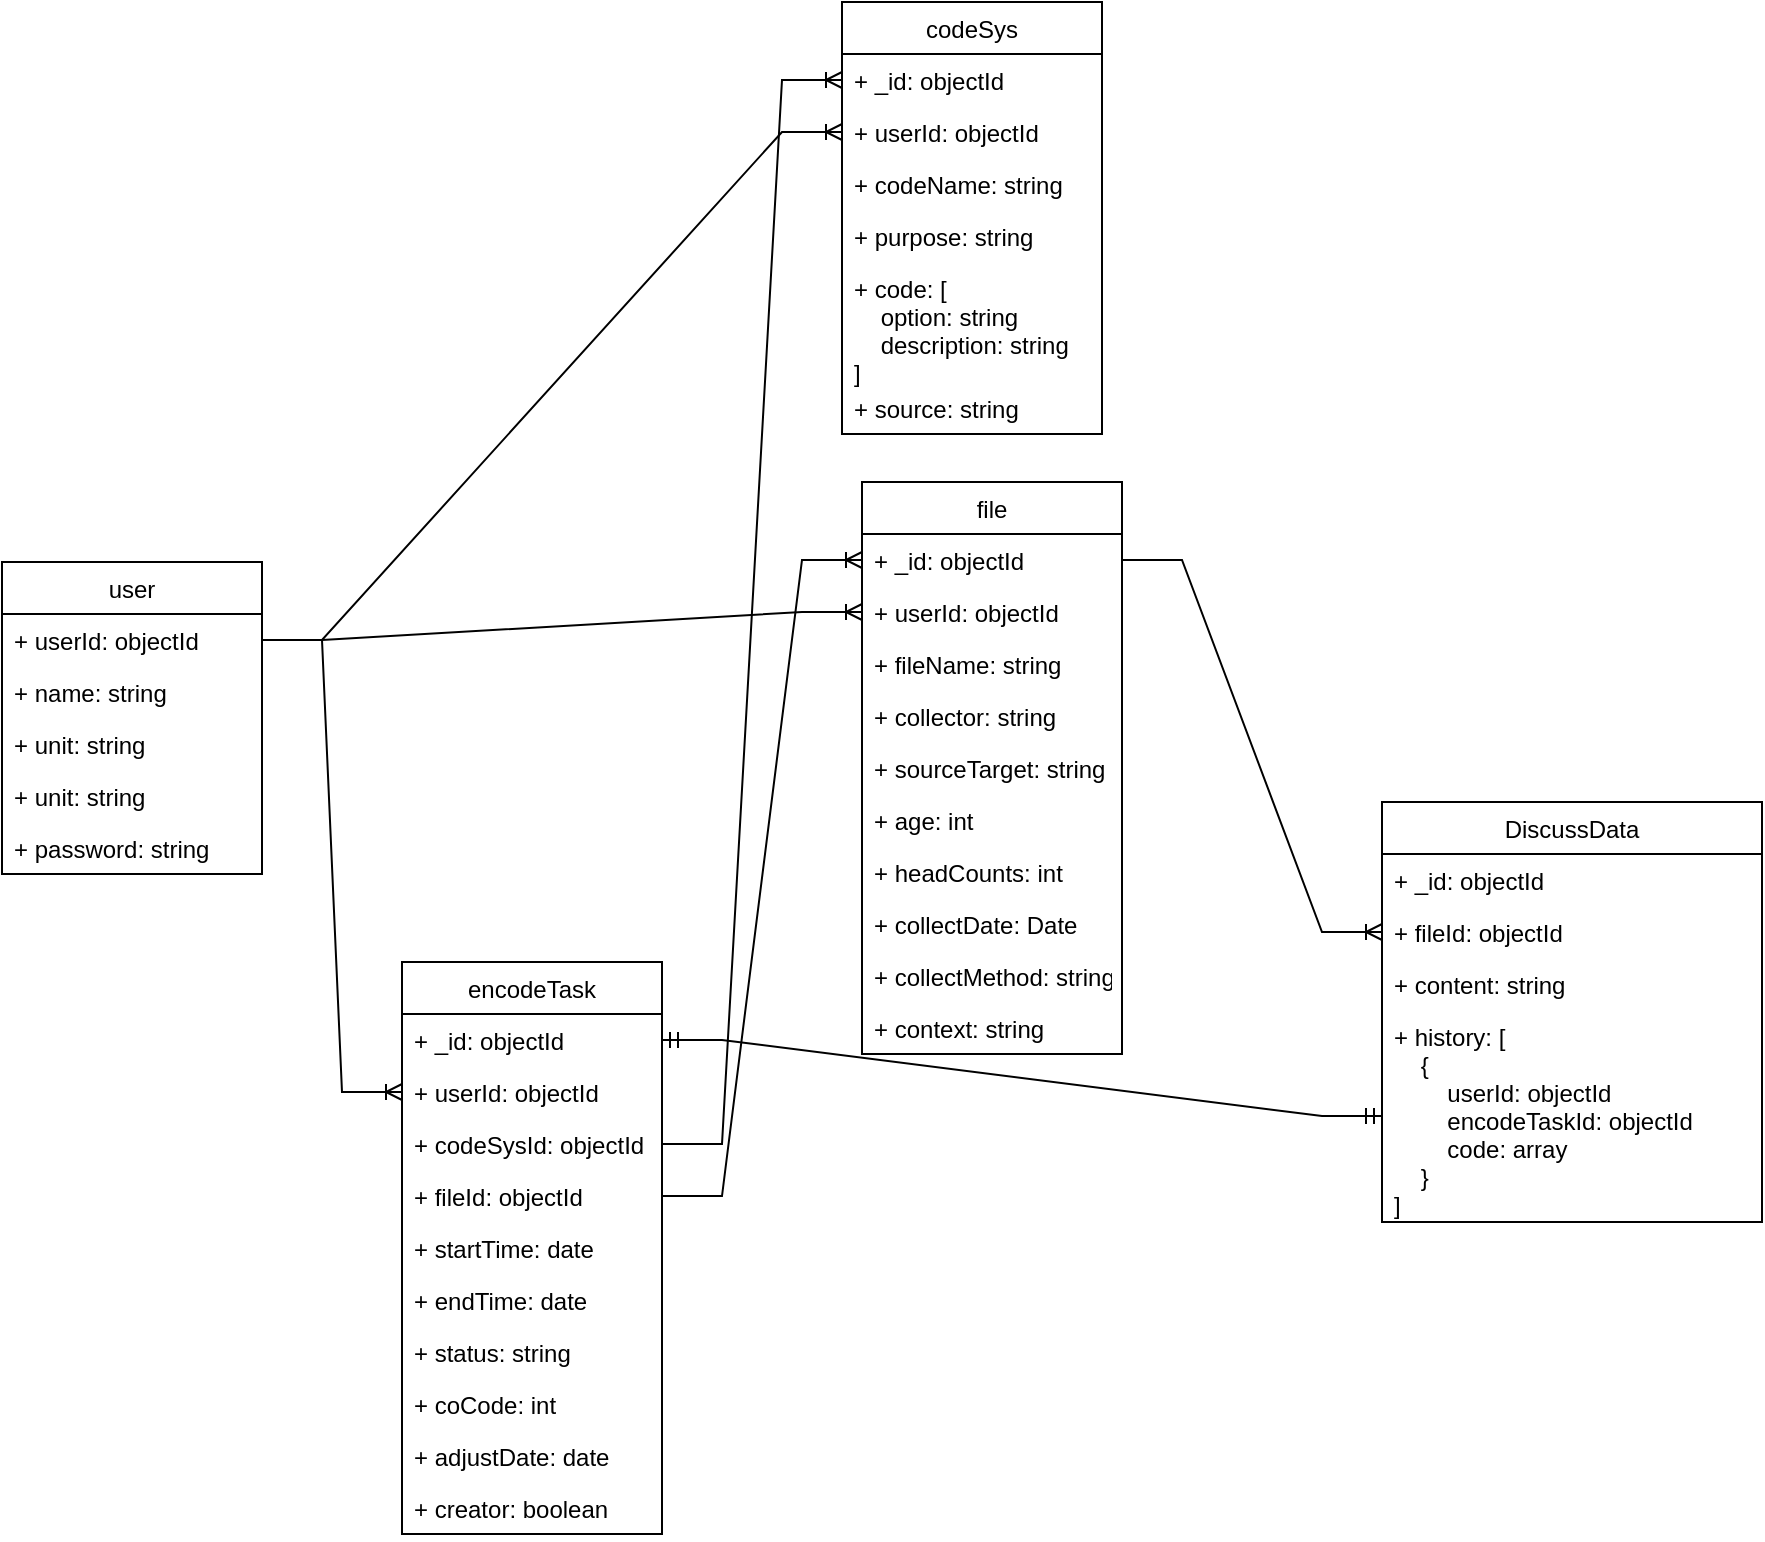 <mxfile version="16.6.6" type="device"><diagram id="9LtvtnK_vuD1qdR1Dt2F" name="Page-1"><mxGraphModel dx="1351" dy="2353" grid="1" gridSize="10" guides="1" tooltips="1" connect="1" arrows="1" fold="1" page="1" pageScale="1" pageWidth="1200" pageHeight="1600" math="0" shadow="0"><root><mxCell id="0"/><mxCell id="1" parent="0"/><mxCell id="lstrB5G8pz6xByOhNZ_a-1" value="user" style="swimlane;fontStyle=0;childLayout=stackLayout;horizontal=1;startSize=26;fillColor=none;horizontalStack=0;resizeParent=1;resizeParentMax=0;resizeLast=0;collapsible=1;marginBottom=0;" parent="1" vertex="1"><mxGeometry x="170" y="-360" width="130" height="156" as="geometry"><mxRectangle x="170" y="-360" width="60" height="26" as="alternateBounds"/></mxGeometry></mxCell><mxCell id="ur15PfgtXICbPJW2Xm9g-8" value="+ userId: objectId" style="text;strokeColor=none;fillColor=none;align=left;verticalAlign=top;spacingLeft=4;spacingRight=4;overflow=hidden;rotatable=0;points=[[0,0.5],[1,0.5]];portConstraint=eastwest;" parent="lstrB5G8pz6xByOhNZ_a-1" vertex="1"><mxGeometry y="26" width="130" height="26" as="geometry"/></mxCell><mxCell id="lstrB5G8pz6xByOhNZ_a-2" value="+ name: string" style="text;strokeColor=none;fillColor=none;align=left;verticalAlign=top;spacingLeft=4;spacingRight=4;overflow=hidden;rotatable=0;points=[[0,0.5],[1,0.5]];portConstraint=eastwest;" parent="lstrB5G8pz6xByOhNZ_a-1" vertex="1"><mxGeometry y="52" width="130" height="26" as="geometry"/></mxCell><mxCell id="lstrB5G8pz6xByOhNZ_a-6" value="+ unit: string" style="text;strokeColor=none;fillColor=none;align=left;verticalAlign=top;spacingLeft=4;spacingRight=4;overflow=hidden;rotatable=0;points=[[0,0.5],[1,0.5]];portConstraint=eastwest;" parent="lstrB5G8pz6xByOhNZ_a-1" vertex="1"><mxGeometry y="78" width="130" height="26" as="geometry"/></mxCell><mxCell id="lstrB5G8pz6xByOhNZ_a-3" value="+ unit: string" style="text;strokeColor=none;fillColor=none;align=left;verticalAlign=top;spacingLeft=4;spacingRight=4;overflow=hidden;rotatable=0;points=[[0,0.5],[1,0.5]];portConstraint=eastwest;" parent="lstrB5G8pz6xByOhNZ_a-1" vertex="1"><mxGeometry y="104" width="130" height="26" as="geometry"/></mxCell><mxCell id="lstrB5G8pz6xByOhNZ_a-5" value="+ password: string" style="text;strokeColor=none;fillColor=none;align=left;verticalAlign=top;spacingLeft=4;spacingRight=4;overflow=hidden;rotatable=0;points=[[0,0.5],[1,0.5]];portConstraint=eastwest;" parent="lstrB5G8pz6xByOhNZ_a-1" vertex="1"><mxGeometry y="130" width="130" height="26" as="geometry"/></mxCell><mxCell id="lstrB5G8pz6xByOhNZ_a-7" value="file" style="swimlane;fontStyle=0;childLayout=stackLayout;horizontal=1;startSize=26;fillColor=none;horizontalStack=0;resizeParent=1;resizeParentMax=0;resizeLast=0;collapsible=1;marginBottom=0;" parent="1" vertex="1"><mxGeometry x="600" y="-400" width="130" height="286" as="geometry"><mxRectangle x="170" y="-360" width="60" height="26" as="alternateBounds"/></mxGeometry></mxCell><mxCell id="ur15PfgtXICbPJW2Xm9g-9" value="+ _id: objectId" style="text;strokeColor=none;fillColor=none;align=left;verticalAlign=top;spacingLeft=4;spacingRight=4;overflow=hidden;rotatable=0;points=[[0,0.5],[1,0.5]];portConstraint=eastwest;" parent="lstrB5G8pz6xByOhNZ_a-7" vertex="1"><mxGeometry y="26" width="130" height="26" as="geometry"/></mxCell><mxCell id="lstrB5G8pz6xByOhNZ_a-8" value="+ userId: objectId" style="text;strokeColor=none;fillColor=none;align=left;verticalAlign=top;spacingLeft=4;spacingRight=4;overflow=hidden;rotatable=0;points=[[0,0.5],[1,0.5]];portConstraint=eastwest;" parent="lstrB5G8pz6xByOhNZ_a-7" vertex="1"><mxGeometry y="52" width="130" height="26" as="geometry"/></mxCell><mxCell id="lstrB5G8pz6xByOhNZ_a-9" value="+ fileName: string" style="text;strokeColor=none;fillColor=none;align=left;verticalAlign=top;spacingLeft=4;spacingRight=4;overflow=hidden;rotatable=0;points=[[0,0.5],[1,0.5]];portConstraint=eastwest;" parent="lstrB5G8pz6xByOhNZ_a-7" vertex="1"><mxGeometry y="78" width="130" height="26" as="geometry"/></mxCell><mxCell id="lstrB5G8pz6xByOhNZ_a-10" value="+ collector: string" style="text;strokeColor=none;fillColor=none;align=left;verticalAlign=top;spacingLeft=4;spacingRight=4;overflow=hidden;rotatable=0;points=[[0,0.5],[1,0.5]];portConstraint=eastwest;" parent="lstrB5G8pz6xByOhNZ_a-7" vertex="1"><mxGeometry y="104" width="130" height="26" as="geometry"/></mxCell><mxCell id="lstrB5G8pz6xByOhNZ_a-11" value="+ sourceTarget: string" style="text;strokeColor=none;fillColor=none;align=left;verticalAlign=top;spacingLeft=4;spacingRight=4;overflow=hidden;rotatable=0;points=[[0,0.5],[1,0.5]];portConstraint=eastwest;" parent="lstrB5G8pz6xByOhNZ_a-7" vertex="1"><mxGeometry y="130" width="130" height="26" as="geometry"/></mxCell><mxCell id="lstrB5G8pz6xByOhNZ_a-12" value="+ age: int" style="text;strokeColor=none;fillColor=none;align=left;verticalAlign=top;spacingLeft=4;spacingRight=4;overflow=hidden;rotatable=0;points=[[0,0.5],[1,0.5]];portConstraint=eastwest;" parent="lstrB5G8pz6xByOhNZ_a-7" vertex="1"><mxGeometry y="156" width="130" height="26" as="geometry"/></mxCell><mxCell id="lstrB5G8pz6xByOhNZ_a-13" value="+ headCounts: int" style="text;strokeColor=none;fillColor=none;align=left;verticalAlign=top;spacingLeft=4;spacingRight=4;overflow=hidden;rotatable=0;points=[[0,0.5],[1,0.5]];portConstraint=eastwest;" parent="lstrB5G8pz6xByOhNZ_a-7" vertex="1"><mxGeometry y="182" width="130" height="26" as="geometry"/></mxCell><mxCell id="lstrB5G8pz6xByOhNZ_a-14" value="+ collectDate: Date" style="text;strokeColor=none;fillColor=none;align=left;verticalAlign=top;spacingLeft=4;spacingRight=4;overflow=hidden;rotatable=0;points=[[0,0.5],[1,0.5]];portConstraint=eastwest;" parent="lstrB5G8pz6xByOhNZ_a-7" vertex="1"><mxGeometry y="208" width="130" height="26" as="geometry"/></mxCell><mxCell id="lstrB5G8pz6xByOhNZ_a-15" value="+ collectMethod: string" style="text;strokeColor=none;fillColor=none;align=left;verticalAlign=top;spacingLeft=4;spacingRight=4;overflow=hidden;rotatable=0;points=[[0,0.5],[1,0.5]];portConstraint=eastwest;" parent="lstrB5G8pz6xByOhNZ_a-7" vertex="1"><mxGeometry y="234" width="130" height="26" as="geometry"/></mxCell><mxCell id="lstrB5G8pz6xByOhNZ_a-16" value="+ context: string" style="text;strokeColor=none;fillColor=none;align=left;verticalAlign=top;spacingLeft=4;spacingRight=4;overflow=hidden;rotatable=0;points=[[0,0.5],[1,0.5]];portConstraint=eastwest;" parent="lstrB5G8pz6xByOhNZ_a-7" vertex="1"><mxGeometry y="260" width="130" height="26" as="geometry"/></mxCell><mxCell id="ur15PfgtXICbPJW2Xm9g-2" value="" style="edgeStyle=entityRelationEdgeStyle;fontSize=12;html=1;endArrow=ERoneToMany;rounded=0;exitX=1;exitY=0.5;exitDx=0;exitDy=0;entryX=0;entryY=0.5;entryDx=0;entryDy=0;" parent="1" source="ur15PfgtXICbPJW2Xm9g-8" target="lstrB5G8pz6xByOhNZ_a-8" edge="1"><mxGeometry width="100" height="100" relative="1" as="geometry"><mxPoint x="290" y="-140" as="sourcePoint"/><mxPoint x="410" y="-260" as="targetPoint"/></mxGeometry></mxCell><mxCell id="ur15PfgtXICbPJW2Xm9g-10" value="codeSys" style="swimlane;fontStyle=0;childLayout=stackLayout;horizontal=1;startSize=26;fillColor=none;horizontalStack=0;resizeParent=1;resizeParentMax=0;resizeLast=0;collapsible=1;marginBottom=0;" parent="1" vertex="1"><mxGeometry x="590" y="-640" width="130" height="216" as="geometry"><mxRectangle x="170" y="-360" width="60" height="26" as="alternateBounds"/></mxGeometry></mxCell><mxCell id="ur15PfgtXICbPJW2Xm9g-11" value="+ _id: objectId" style="text;strokeColor=none;fillColor=none;align=left;verticalAlign=top;spacingLeft=4;spacingRight=4;overflow=hidden;rotatable=0;points=[[0,0.5],[1,0.5]];portConstraint=eastwest;" parent="ur15PfgtXICbPJW2Xm9g-10" vertex="1"><mxGeometry y="26" width="130" height="26" as="geometry"/></mxCell><mxCell id="ur15PfgtXICbPJW2Xm9g-12" value="+ userId: objectId" style="text;strokeColor=none;fillColor=none;align=left;verticalAlign=top;spacingLeft=4;spacingRight=4;overflow=hidden;rotatable=0;points=[[0,0.5],[1,0.5]];portConstraint=eastwest;" parent="ur15PfgtXICbPJW2Xm9g-10" vertex="1"><mxGeometry y="52" width="130" height="26" as="geometry"/></mxCell><mxCell id="ur15PfgtXICbPJW2Xm9g-13" value="+ codeName: string" style="text;strokeColor=none;fillColor=none;align=left;verticalAlign=top;spacingLeft=4;spacingRight=4;overflow=hidden;rotatable=0;points=[[0,0.5],[1,0.5]];portConstraint=eastwest;" parent="ur15PfgtXICbPJW2Xm9g-10" vertex="1"><mxGeometry y="78" width="130" height="26" as="geometry"/></mxCell><mxCell id="ur15PfgtXICbPJW2Xm9g-14" value="+ purpose: string" style="text;strokeColor=none;fillColor=none;align=left;verticalAlign=top;spacingLeft=4;spacingRight=4;overflow=hidden;rotatable=0;points=[[0,0.5],[1,0.5]];portConstraint=eastwest;" parent="ur15PfgtXICbPJW2Xm9g-10" vertex="1"><mxGeometry y="104" width="130" height="26" as="geometry"/></mxCell><mxCell id="ur15PfgtXICbPJW2Xm9g-15" value="+ code: [&#10;    option: string&#10;    description: string&#10;]" style="text;strokeColor=none;fillColor=none;align=left;verticalAlign=top;spacingLeft=4;spacingRight=4;overflow=hidden;rotatable=0;points=[[0,0.5],[1,0.5]];portConstraint=eastwest;" parent="ur15PfgtXICbPJW2Xm9g-10" vertex="1"><mxGeometry y="130" width="130" height="60" as="geometry"/></mxCell><mxCell id="ur15PfgtXICbPJW2Xm9g-16" value="+ source: string" style="text;strokeColor=none;fillColor=none;align=left;verticalAlign=top;spacingLeft=4;spacingRight=4;overflow=hidden;rotatable=0;points=[[0,0.5],[1,0.5]];portConstraint=eastwest;" parent="ur15PfgtXICbPJW2Xm9g-10" vertex="1"><mxGeometry y="190" width="130" height="26" as="geometry"/></mxCell><mxCell id="ur15PfgtXICbPJW2Xm9g-21" value="" style="edgeStyle=entityRelationEdgeStyle;fontSize=12;html=1;endArrow=ERoneToMany;rounded=0;exitX=1;exitY=0.5;exitDx=0;exitDy=0;entryX=0;entryY=0.5;entryDx=0;entryDy=0;" parent="1" source="ur15PfgtXICbPJW2Xm9g-8" target="ur15PfgtXICbPJW2Xm9g-12" edge="1"><mxGeometry width="100" height="100" relative="1" as="geometry"><mxPoint x="310" y="-311.0" as="sourcePoint"/><mxPoint x="370" y="-450" as="targetPoint"/></mxGeometry></mxCell><mxCell id="SkZlb1zQegsPxp5bSkNd-1" value="encodeTask" style="swimlane;fontStyle=0;childLayout=stackLayout;horizontal=1;startSize=26;fillColor=none;horizontalStack=0;resizeParent=1;resizeParentMax=0;resizeLast=0;collapsible=1;marginBottom=0;" parent="1" vertex="1"><mxGeometry x="370" y="-160" width="130" height="286" as="geometry"><mxRectangle x="360" y="-240" width="60" height="26" as="alternateBounds"/></mxGeometry></mxCell><mxCell id="SkZlb1zQegsPxp5bSkNd-2" value="+ _id: objectId" style="text;strokeColor=none;fillColor=none;align=left;verticalAlign=top;spacingLeft=4;spacingRight=4;overflow=hidden;rotatable=0;points=[[0,0.5],[1,0.5]];portConstraint=eastwest;" parent="SkZlb1zQegsPxp5bSkNd-1" vertex="1"><mxGeometry y="26" width="130" height="26" as="geometry"/></mxCell><mxCell id="SkZlb1zQegsPxp5bSkNd-3" value="+ userId: objectId" style="text;strokeColor=none;fillColor=none;align=left;verticalAlign=top;spacingLeft=4;spacingRight=4;overflow=hidden;rotatable=0;points=[[0,0.5],[1,0.5]];portConstraint=eastwest;" parent="SkZlb1zQegsPxp5bSkNd-1" vertex="1"><mxGeometry y="52" width="130" height="26" as="geometry"/></mxCell><mxCell id="wevNexDNTHu1LZIKQSSb-1" value="+ codeSysId: objectId" style="text;strokeColor=none;fillColor=none;align=left;verticalAlign=top;spacingLeft=4;spacingRight=4;overflow=hidden;rotatable=0;points=[[0,0.5],[1,0.5]];portConstraint=eastwest;" vertex="1" parent="SkZlb1zQegsPxp5bSkNd-1"><mxGeometry y="78" width="130" height="26" as="geometry"/></mxCell><mxCell id="SkZlb1zQegsPxp5bSkNd-4" value="+ fileId: objectId" style="text;strokeColor=none;fillColor=none;align=left;verticalAlign=top;spacingLeft=4;spacingRight=4;overflow=hidden;rotatable=0;points=[[0,0.5],[1,0.5]];portConstraint=eastwest;" parent="SkZlb1zQegsPxp5bSkNd-1" vertex="1"><mxGeometry y="104" width="130" height="26" as="geometry"/></mxCell><mxCell id="SkZlb1zQegsPxp5bSkNd-10" value="+ startTime: date" style="text;strokeColor=none;fillColor=none;align=left;verticalAlign=top;spacingLeft=4;spacingRight=4;overflow=hidden;rotatable=0;points=[[0,0.5],[1,0.5]];portConstraint=eastwest;" parent="SkZlb1zQegsPxp5bSkNd-1" vertex="1"><mxGeometry y="130" width="130" height="26" as="geometry"/></mxCell><mxCell id="SkZlb1zQegsPxp5bSkNd-11" value="+ endTime: date" style="text;strokeColor=none;fillColor=none;align=left;verticalAlign=top;spacingLeft=4;spacingRight=4;overflow=hidden;rotatable=0;points=[[0,0.5],[1,0.5]];portConstraint=eastwest;" parent="SkZlb1zQegsPxp5bSkNd-1" vertex="1"><mxGeometry y="156" width="130" height="26" as="geometry"/></mxCell><mxCell id="SkZlb1zQegsPxp5bSkNd-28" value="+ status: string" style="text;strokeColor=none;fillColor=none;align=left;verticalAlign=top;spacingLeft=4;spacingRight=4;overflow=hidden;rotatable=0;points=[[0,0.5],[1,0.5]];portConstraint=eastwest;" parent="SkZlb1zQegsPxp5bSkNd-1" vertex="1"><mxGeometry y="182" width="130" height="26" as="geometry"/></mxCell><mxCell id="SkZlb1zQegsPxp5bSkNd-29" value="+ coCode: int" style="text;strokeColor=none;fillColor=none;align=left;verticalAlign=top;spacingLeft=4;spacingRight=4;overflow=hidden;rotatable=0;points=[[0,0.5],[1,0.5]];portConstraint=eastwest;" parent="SkZlb1zQegsPxp5bSkNd-1" vertex="1"><mxGeometry y="208" width="130" height="26" as="geometry"/></mxCell><mxCell id="wevNexDNTHu1LZIKQSSb-6" value="+ adjustDate: date " style="text;strokeColor=none;fillColor=none;align=left;verticalAlign=top;spacingLeft=4;spacingRight=4;overflow=hidden;rotatable=0;points=[[0,0.5],[1,0.5]];portConstraint=eastwest;" vertex="1" parent="SkZlb1zQegsPxp5bSkNd-1"><mxGeometry y="234" width="130" height="26" as="geometry"/></mxCell><mxCell id="SkZlb1zQegsPxp5bSkNd-30" value="+ creator: boolean" style="text;strokeColor=none;fillColor=none;align=left;verticalAlign=top;spacingLeft=4;spacingRight=4;overflow=hidden;rotatable=0;points=[[0,0.5],[1,0.5]];portConstraint=eastwest;" parent="SkZlb1zQegsPxp5bSkNd-1" vertex="1"><mxGeometry y="260" width="130" height="26" as="geometry"/></mxCell><mxCell id="SkZlb1zQegsPxp5bSkNd-12" value="" style="edgeStyle=entityRelationEdgeStyle;fontSize=12;html=1;endArrow=ERoneToMany;rounded=0;entryX=0;entryY=0.5;entryDx=0;entryDy=0;exitX=1;exitY=0.5;exitDx=0;exitDy=0;" parent="1" source="ur15PfgtXICbPJW2Xm9g-8" target="SkZlb1zQegsPxp5bSkNd-3" edge="1"><mxGeometry width="100" height="100" relative="1" as="geometry"><mxPoint x="300" y="-185" as="sourcePoint"/><mxPoint x="430" y="-190.0" as="targetPoint"/></mxGeometry></mxCell><mxCell id="SkZlb1zQegsPxp5bSkNd-16" value="DiscussData" style="swimlane;fontStyle=0;childLayout=stackLayout;horizontal=1;startSize=26;fillColor=none;horizontalStack=0;resizeParent=1;resizeParentMax=0;resizeLast=0;collapsible=1;marginBottom=0;" parent="1" vertex="1"><mxGeometry x="860" y="-240" width="190" height="210" as="geometry"><mxRectangle x="170" y="-360" width="60" height="26" as="alternateBounds"/></mxGeometry></mxCell><mxCell id="SkZlb1zQegsPxp5bSkNd-17" value="+ _id: objectId" style="text;strokeColor=none;fillColor=none;align=left;verticalAlign=top;spacingLeft=4;spacingRight=4;overflow=hidden;rotatable=0;points=[[0,0.5],[1,0.5]];portConstraint=eastwest;" parent="SkZlb1zQegsPxp5bSkNd-16" vertex="1"><mxGeometry y="26" width="190" height="26" as="geometry"/></mxCell><mxCell id="SkZlb1zQegsPxp5bSkNd-18" value="+ fileId: objectId" style="text;strokeColor=none;fillColor=none;align=left;verticalAlign=top;spacingLeft=4;spacingRight=4;overflow=hidden;rotatable=0;points=[[0,0.5],[1,0.5]];portConstraint=eastwest;" parent="SkZlb1zQegsPxp5bSkNd-16" vertex="1"><mxGeometry y="52" width="190" height="26" as="geometry"/></mxCell><mxCell id="SkZlb1zQegsPxp5bSkNd-19" value="+ content: string" style="text;strokeColor=none;fillColor=none;align=left;verticalAlign=top;spacingLeft=4;spacingRight=4;overflow=hidden;rotatable=0;points=[[0,0.5],[1,0.5]];portConstraint=eastwest;" parent="SkZlb1zQegsPxp5bSkNd-16" vertex="1"><mxGeometry y="78" width="190" height="26" as="geometry"/></mxCell><mxCell id="SkZlb1zQegsPxp5bSkNd-27" value="+ history: [&#10;    {&#10;        userId: objectId&#10;        encodeTaskId: objectId&#10;        code: array&#10;    }&#10;]" style="text;strokeColor=none;fillColor=none;align=left;verticalAlign=top;spacingLeft=4;spacingRight=4;overflow=hidden;rotatable=0;points=[[0,0.5],[1,0.5]];portConstraint=eastwest;" parent="SkZlb1zQegsPxp5bSkNd-16" vertex="1"><mxGeometry y="104" width="190" height="106" as="geometry"/></mxCell><mxCell id="SkZlb1zQegsPxp5bSkNd-31" value="" style="edgeStyle=entityRelationEdgeStyle;fontSize=12;html=1;endArrow=ERoneToMany;rounded=0;exitX=1;exitY=0.5;exitDx=0;exitDy=0;entryX=0;entryY=0.5;entryDx=0;entryDy=0;" parent="1" source="ur15PfgtXICbPJW2Xm9g-9" target="SkZlb1zQegsPxp5bSkNd-18" edge="1"><mxGeometry width="100" height="100" relative="1" as="geometry"><mxPoint x="750" y="-180" as="sourcePoint"/><mxPoint x="850" y="-280" as="targetPoint"/></mxGeometry></mxCell><mxCell id="SkZlb1zQegsPxp5bSkNd-32" value="" style="edgeStyle=entityRelationEdgeStyle;fontSize=12;html=1;endArrow=ERmandOne;startArrow=ERmandOne;rounded=0;entryX=0;entryY=0.5;entryDx=0;entryDy=0;" parent="1" source="SkZlb1zQegsPxp5bSkNd-2" target="SkZlb1zQegsPxp5bSkNd-27" edge="1"><mxGeometry width="100" height="100" relative="1" as="geometry"><mxPoint x="530" y="-90" as="sourcePoint"/><mxPoint x="690" y="-100" as="targetPoint"/></mxGeometry></mxCell><mxCell id="wevNexDNTHu1LZIKQSSb-3" value="" style="edgeStyle=entityRelationEdgeStyle;fontSize=12;html=1;endArrow=ERoneToMany;rounded=0;exitX=1;exitY=0.5;exitDx=0;exitDy=0;entryX=0;entryY=0.5;entryDx=0;entryDy=0;" edge="1" parent="1" source="SkZlb1zQegsPxp5bSkNd-4" target="ur15PfgtXICbPJW2Xm9g-9"><mxGeometry width="100" height="100" relative="1" as="geometry"><mxPoint x="310" y="-311.0" as="sourcePoint"/><mxPoint x="610.0" y="-325.0" as="targetPoint"/></mxGeometry></mxCell><mxCell id="wevNexDNTHu1LZIKQSSb-4" value="" style="edgeStyle=entityRelationEdgeStyle;fontSize=12;html=1;endArrow=ERoneToMany;rounded=0;entryX=0;entryY=0.5;entryDx=0;entryDy=0;exitX=1;exitY=0.5;exitDx=0;exitDy=0;" edge="1" parent="1" source="wevNexDNTHu1LZIKQSSb-1" target="ur15PfgtXICbPJW2Xm9g-11"><mxGeometry width="100" height="100" relative="1" as="geometry"><mxPoint x="440" y="-50" as="sourcePoint"/><mxPoint x="590.0" y="-410.0" as="targetPoint"/></mxGeometry></mxCell></root></mxGraphModel></diagram></mxfile>